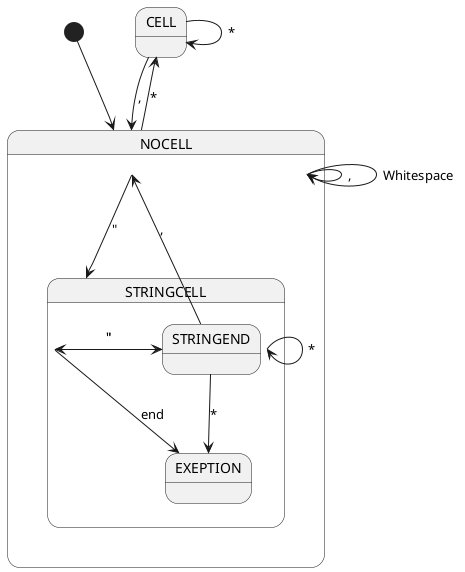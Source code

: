 @startuml
'https://plantuml.com/use-case-diagram
'!theme spacelab
'
'QUOTE -> WORD -> QUOTE -> WORD #IST NO GO
'QUOTE -> , -> zählt nicht #IST NO GO
'"ok","ok, ok",ok"ok","nicht"ok,"nicht ok
'[*] --> INIT
'INIT --> QUOTE : "
'QUOTE --> WORD : [a-zA-Z]
'WORD --> QUOTE : "
'INIT --> WORD : [a-zA-Z]


[*] --> NOCELL

state CELL {
    CELL --> NOCELL : ,
    CELL --> CELL : *
}

state NOCELL {
    NOCELL --> CELL : *
    NOCELL --> STRINGCELL : "
    NOCELL --> NOCELL : ,
    NOCELL --> NOCELL : Whitespace
}

state STRINGCELL {
    STRINGCELL --> STRINGEND : "
    STRINGCELL --> STRINGCELL : *
    STRINGCELL --> EXEPTION : end
}

state STRINGEND {
    STRINGEND --> EXEPTION : *
    STRINGEND --> NOCELL : ,
    STRINGEND --> STRINGCELL : "
}

state EXEPTION {
}
@enduml